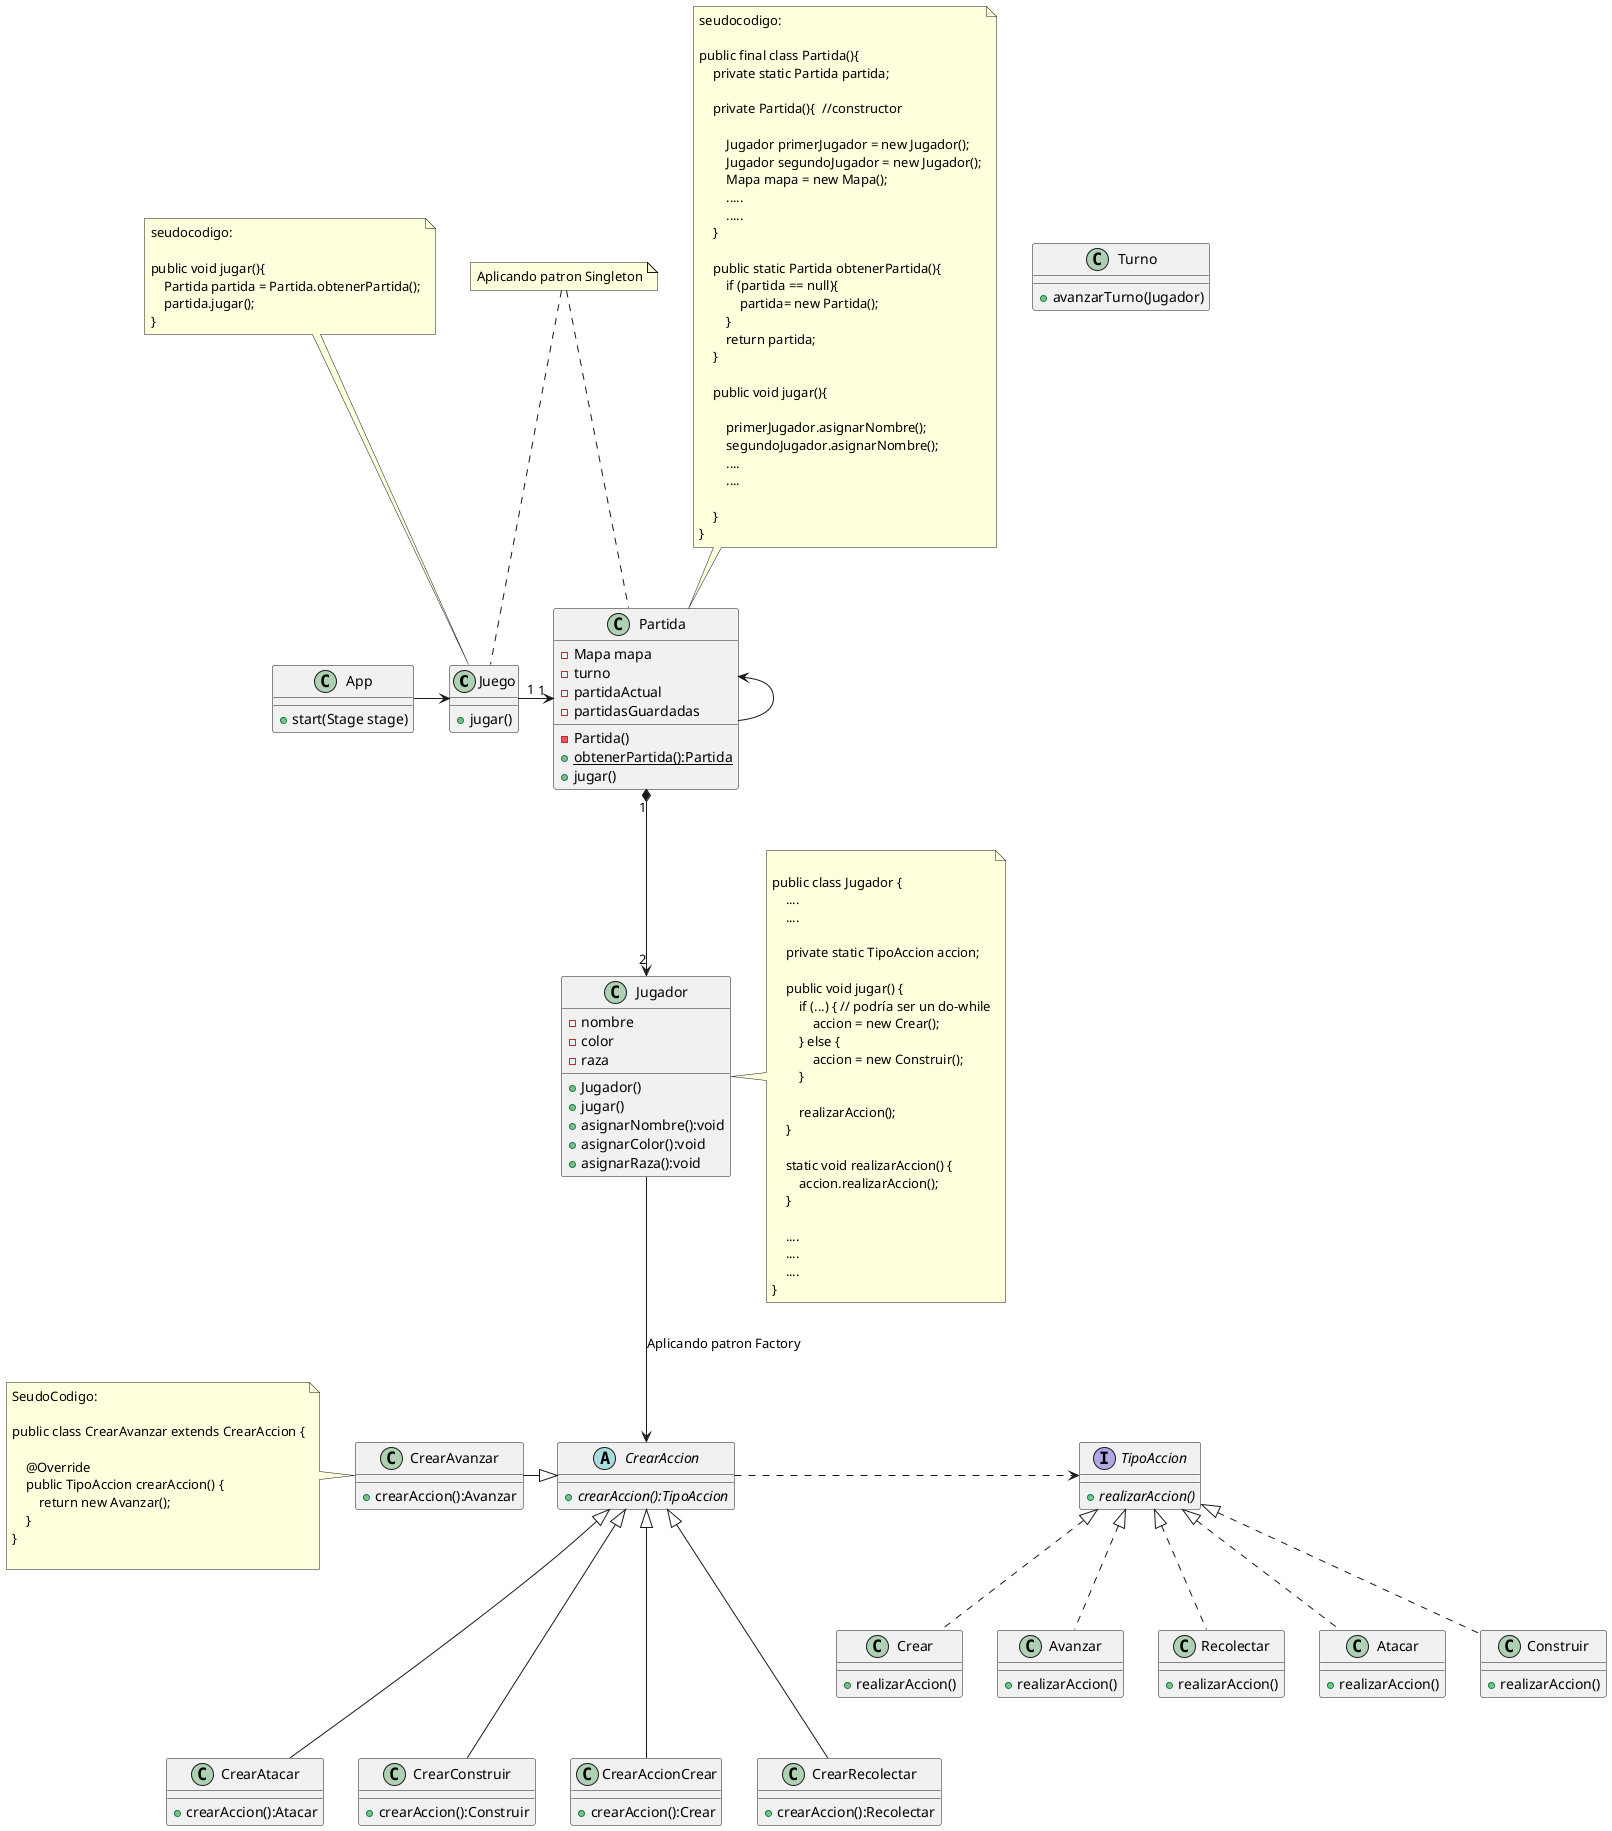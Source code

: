 @startuml

class Juego {

    + jugar()
}

note top of Juego
    seudocodigo:

    public void jugar(){
        Partida partida = Partida.obtenerPartida();
        partida.jugar();
    }
end note

class Partida {
     -Mapa mapa
     -turno
     - partidaActual
     - partidasGuardadas
     - Partida()
     +{static}obtenerPartida():Partida
     + jugar()

}





note top of Partida
    seudocodigo:

    public final class Partida(){
        private static Partida partida;

        private Partida(){  //constructor

            Jugador primerJugador = new Jugador();
            Jugador segundoJugador = new Jugador();
            Mapa mapa = new Mapa();
            .....
            .....
        }

        public static Partida obtenerPartida(){
            if (partida == null){
                partida= new Partida();
            }
            return partida;
        }

        public void jugar(){

            primerJugador.asignarNombre();
            segundoJugador.asignarNombre();
            ....
            ....

        }
    }
end note

class Jugador {
    - nombre
    - color
    - raza

    + Jugador()
    + jugar()
    + asignarNombre():void
    + asignarColor():void
    + asignarRaza():void


}





class Turno {

   +avanzarTurno(Jugador)

}

class App{
    +start(Stage stage)
}


Juego "1"->"1"Partida

Partida<-Partida

Partida "1" *-down->"2"Jugador

App -> Juego



note "Aplicando patron Singleton" as N2
Partida .left. N2
N2 .. Juego



interface TipoAccion{
    +{abstract}realizarAccion()

}

class Avanzar{
    +realizarAccion()
}




class Recolectar{
    +realizarAccion()
}
class Atacar{
    +realizarAccion()
}
class Construir{
    +realizarAccion()
}
class Crear{
    +realizarAccion()
}


TipoAccion<|.. Avanzar
TipoAccion<|.. Recolectar
TipoAccion<|.. Atacar
TipoAccion<|.. Construir
TipoAccion<|.. Crear

abstract CrearAccion{
    +{abstract}crearAccion():TipoAccion
}
class CrearAvanzar{
    +crearAccion():Avanzar
}
note left of CrearAvanzar
SeudoCodigo:

public class CrearAvanzar extends CrearAccion {

    @Override
    public TipoAccion crearAccion() {
        return new Avanzar();
    }
}

end note



class CrearRecolectar{
    +crearAccion():Recolectar
}
class CrearAtacar{
    +crearAccion():Atacar
}
class CrearConstruir{
    +crearAccion():Construir
}
class CrearAccionCrear{
    +crearAccion():Crear
}

CrearAccion .right.> TipoAccion

CrearAccion <|-left- CrearAvanzar
CrearAccion <|--- CrearRecolectar
CrearAccion <|--- CrearAtacar
CrearAccion <|--- CrearConstruir
CrearAccion <|--- CrearAccionCrear


Jugador --> CrearAccion: Aplicando patron Factory


note right of Jugador

    public class Jugador {
        ....
        ....

        private static TipoAccion accion;

        public void jugar() {
            if (...) { // podría ser un do-while
                accion = new Crear();
            } else {
                accion = new Construir();
            }

            realizarAccion();
        }

        static void realizarAccion() {
            accion.realizarAccion();
        }

        ....
        ....
        ....
    }
end note

@enduml
